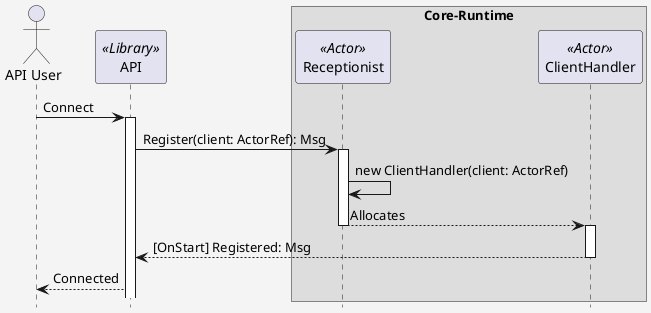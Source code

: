 @startuml
'skin BlueModern
skinparam backgroundColor #F4F4F4
hide footbox
'''''

actor "API User" as User
participant "API" as Client <<Library>>

box "Core-Runtime"
    participant Receptionist <<Actor>>
    participant ClientHandler <<Actor>>
end box

User -> Client: Connect
activate Client
Client -> Receptionist: Register(client: ActorRef): Msg

activate Receptionist
Receptionist -> Receptionist: new ClientHandler(client: ActorRef)
Receptionist --> ClientHandler: Allocates
deactivate Receptionist

activate ClientHandler
ClientHandler --> Client: [OnStart] Registered: Msg
deactivate ClientHandler

Client --> User: Connected
@enduml